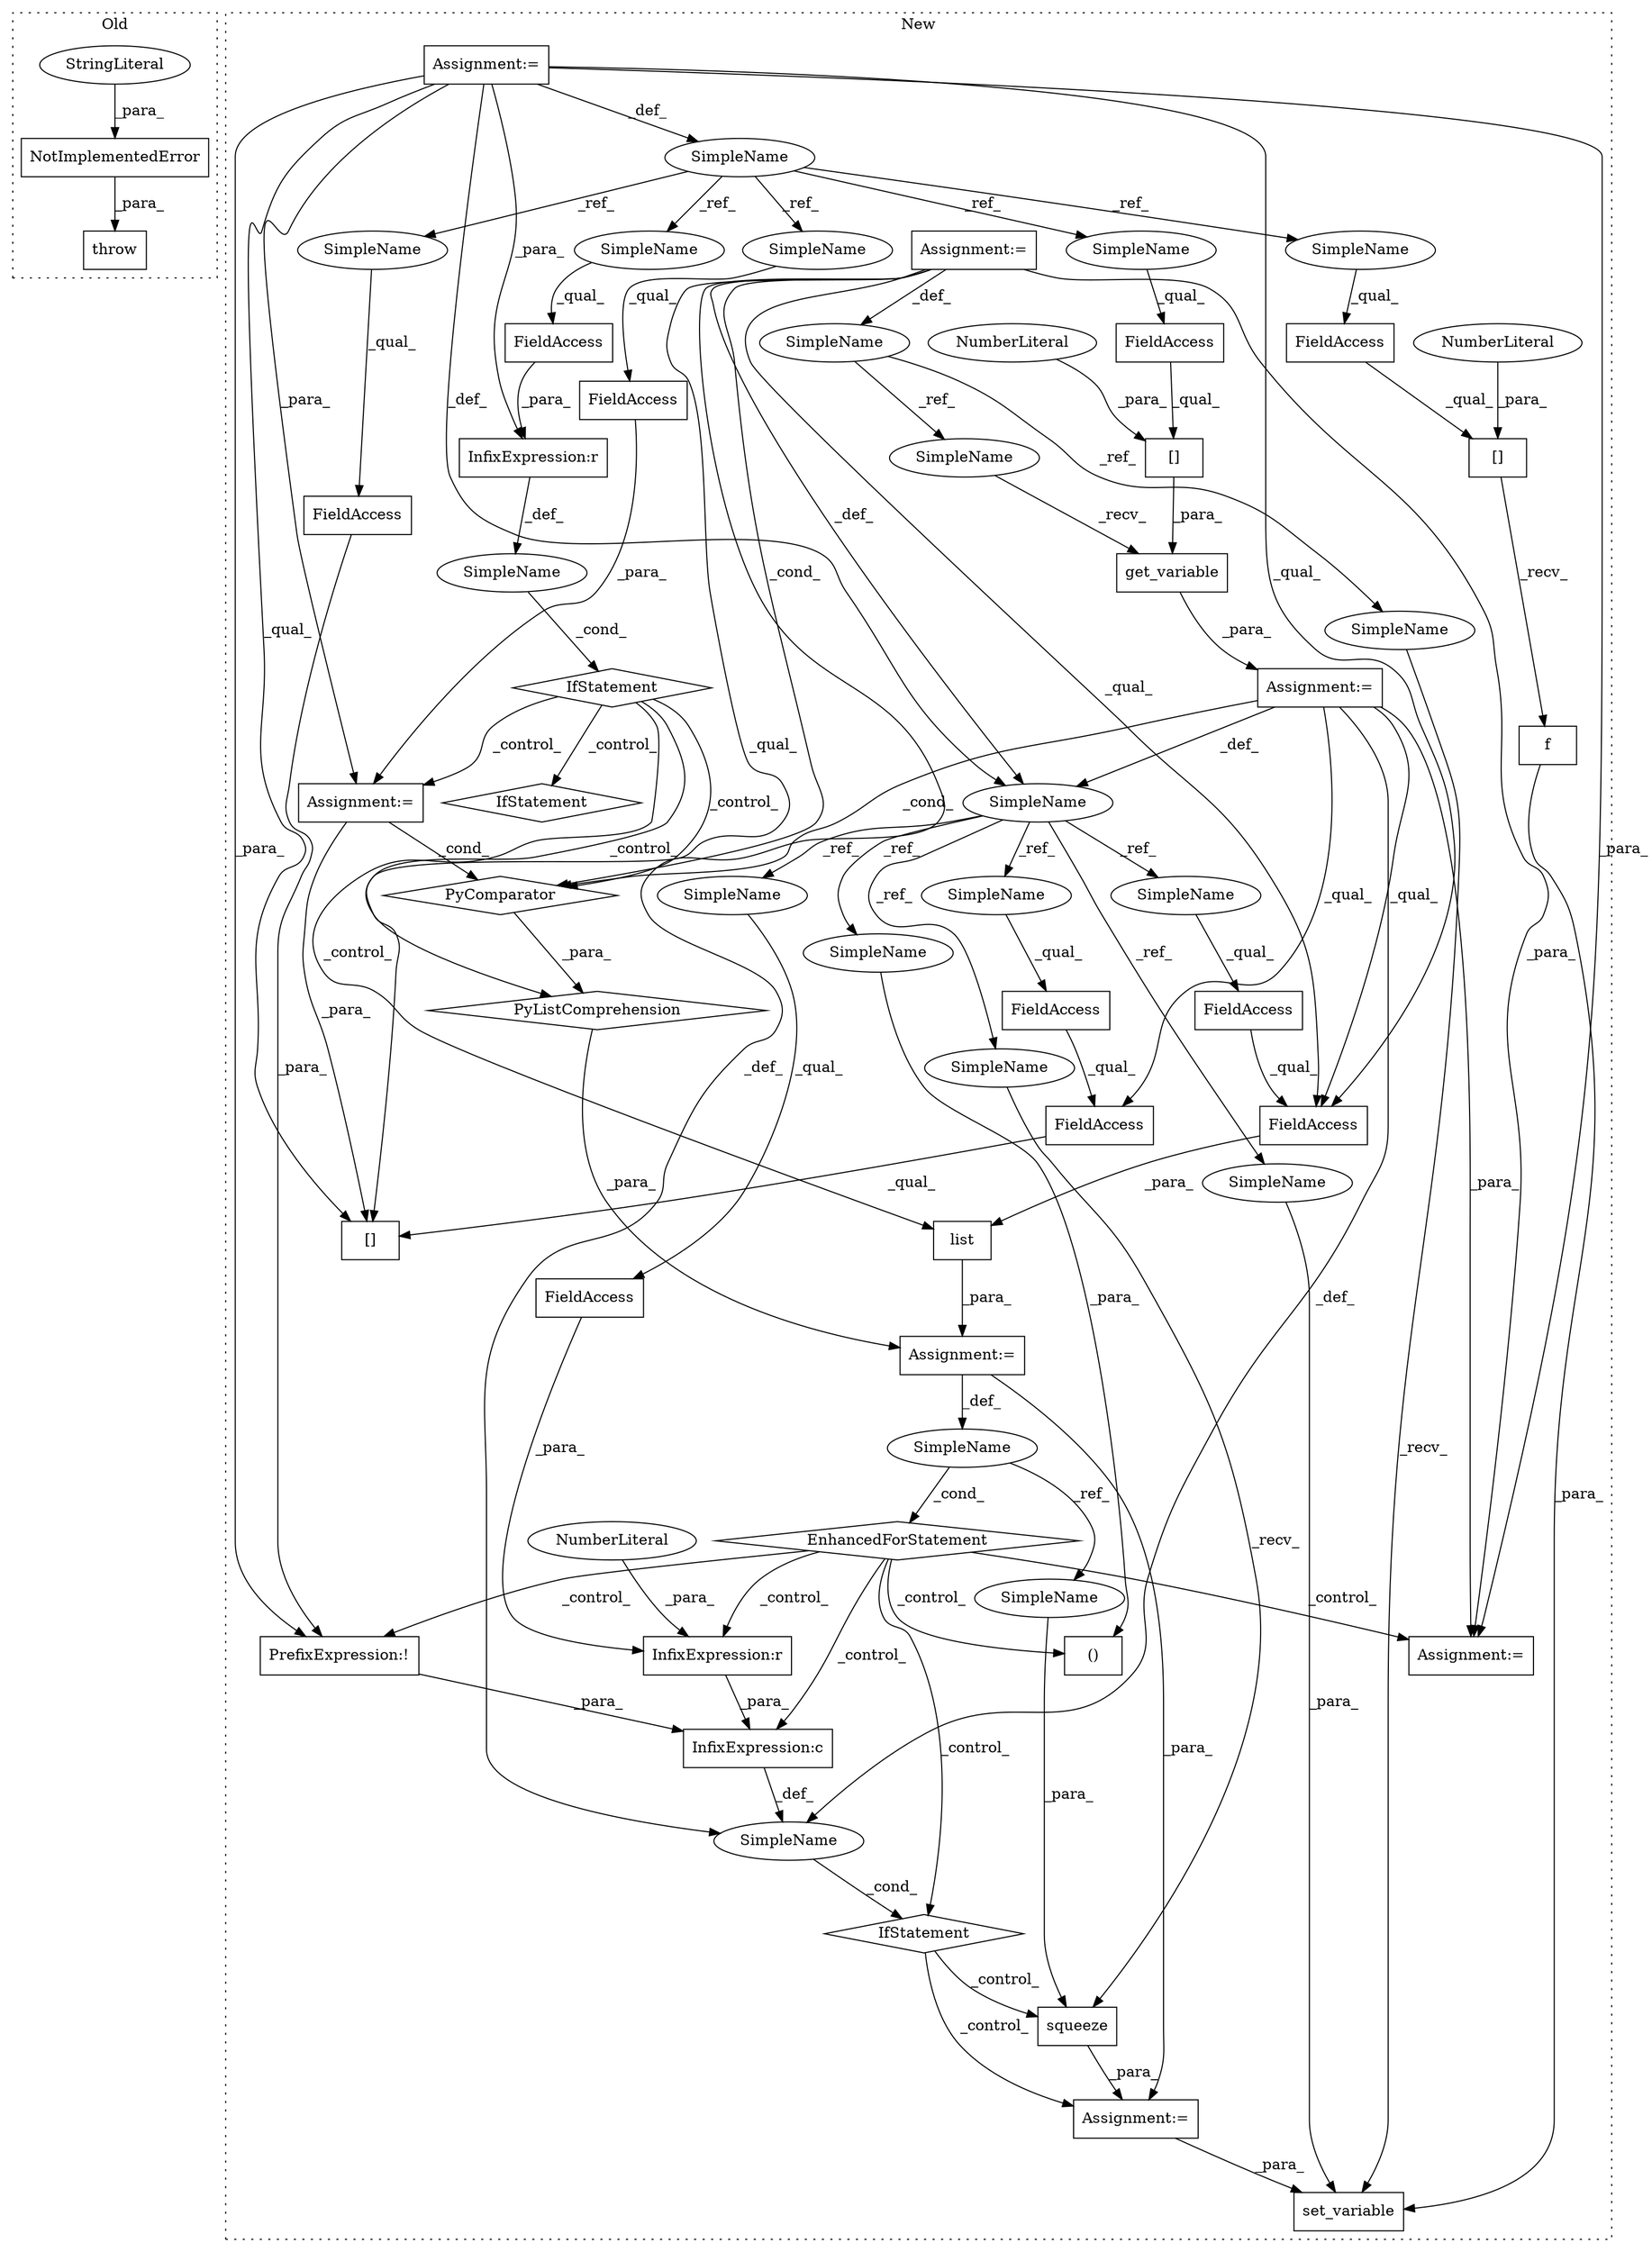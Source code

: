 digraph G {
subgraph cluster0 {
1 [label="NotImplementedError" a="32" s="7736,7797" l="20,1" shape="box"];
3 [label="StringLiteral" a="45" s="7756" l="41" shape="ellipse"];
5 [label="throw" a="53" s="7730" l="6" shape="box"];
label = "Old";
style="dotted";
}
subgraph cluster1 {
2 [label="list" a="32" s="7946,7963" l="5,1" shape="box"];
4 [label="Assignment:=" a="7" s="7859,8079" l="53,2" shape="box"];
6 [label="Assignment:=" a="7" s="7787" l="9" shape="box"];
7 [label="Assignment:=" a="7" s="7814" l="1" shape="box"];
8 [label="set_variable" a="32" s="8230,8264" l="13,1" shape="box"];
9 [label="FieldAccess" a="22" s="7978" l="7" shape="box"];
10 [label="FieldAccess" a="22" s="7978" l="12" shape="box"];
11 [label="FieldAccess" a="22" s="7951" l="7" shape="box"];
12 [label="SimpleName" a="42" s="7787" l="9" shape="ellipse"];
13 [label="get_variable" a="32" s="7825,7852" l="13,1" shape="box"];
14 [label="[]" a="2" s="7838,7851" l="12,1" shape="box"];
15 [label="FieldAccess" a="22" s="7838" l="11" shape="box"];
16 [label="NumberLiteral" a="34" s="7850" l="1" shape="ellipse"];
17 [label="f" a="32" s="8259" l="3" shape="box"];
18 [label="[]" a="2" s="8243,8257" l="13,1" shape="box"];
19 [label="FieldAccess" a="22" s="8243" l="12" shape="box"];
20 [label="NumberLiteral" a="34" s="8256" l="1" shape="ellipse"];
21 [label="SimpleName" a="42" s="7739" l="4" shape="ellipse"];
22 [label="FieldAccess" a="22" s="7925" l="9" shape="box"];
23 [label="FieldAccess" a="22" s="8058" l="9" shape="box"];
24 [label="FieldAccess" a="22" s="8142" l="13" shape="box"];
25 [label="PrefixExpression:!" a="38" s="8141" l="1" shape="box"];
26 [label="SimpleName" a="42" s="7916" l="4" shape="ellipse"];
27 [label="InfixExpression:c" a="27" s="8155" l="4" shape="box"];
28 [label="()" a="106" s="8096" l="25" shape="box"];
29 [label="squeeze" a="32" s="8187,8199" l="8,1" shape="box"];
30 [label="[]" a="2" s="7978,7992" l="13,1" shape="box"];
31 [label="EnhancedForStatement" a="70" s="7859,8079" l="53,2" shape="diamond"];
32 [label="SimpleName" a="42" s="" l="" shape="ellipse"];
33 [label="PyListComprehension" a="109" s="7978" l="106" shape="diamond"];
34 [label="PyComparator" a="113" s="8051" l="25" shape="diamond"];
35 [label="InfixExpression:r" a="27" s="7934" l="4" shape="box"];
36 [label="InfixExpression:r" a="27" s="8166" l="3" shape="box"];
37 [label="NumberLiteral" a="34" s="8169" l="1" shape="ellipse"];
38 [label="FieldAccess" a="22" s="8160" l="6" shape="box"];
39 [label="FieldAccess" a="22" s="7951" l="12" shape="box"];
40 [label="SimpleName" a="42" s="" l="" shape="ellipse"];
41 [label="IfStatement" a="25" s="8137,8171" l="4,2" shape="diamond"];
42 [label="SimpleName" a="42" s="7813" l="1" shape="ellipse"];
43 [label="IfStatement" a="25" s="8051" l="25" shape="diamond"];
44 [label="Assignment:=" a="7" s="8184" l="1" shape="box"];
45 [label="IfStatement" a="25" s="7943" l="3" shape="diamond"];
46 [label="Assignment:=" a="7" s="7739" l="4" shape="box"];
47 [label="Assignment:=" a="7" s="8121" l="2" shape="box"];
48 [label="Assignment:=" a="7" s="8051" l="25" shape="box"];
49 [label="SimpleName" a="42" s="8120" l="1" shape="ellipse"];
50 [label="SimpleName" a="42" s="8160" l="1" shape="ellipse"];
51 [label="SimpleName" a="42" s="8185" l="1" shape="ellipse"];
52 [label="SimpleName" a="42" s="7951" l="1" shape="ellipse"];
53 [label="SimpleName" a="42" s="8263" l="1" shape="ellipse"];
54 [label="SimpleName" a="42" s="7978" l="1" shape="ellipse"];
55 [label="SimpleName" a="42" s="7838" l="4" shape="ellipse"];
56 [label="SimpleName" a="42" s="8058" l="4" shape="ellipse"];
57 [label="SimpleName" a="42" s="7925" l="4" shape="ellipse"];
58 [label="SimpleName" a="42" s="8243" l="4" shape="ellipse"];
59 [label="SimpleName" a="42" s="8142" l="4" shape="ellipse"];
60 [label="SimpleName" a="42" s="8220" l="9" shape="ellipse"];
61 [label="SimpleName" a="42" s="7815" l="9" shape="ellipse"];
62 [label="SimpleName" a="42" s="8195" l="4" shape="ellipse"];
label = "New";
style="dotted";
}
1 -> 5 [label="_para_"];
2 -> 4 [label="_para_"];
3 -> 1 [label="_para_"];
4 -> 44 [label="_para_"];
4 -> 26 [label="_def_"];
6 -> 42 [label="_def_"];
6 -> 34 [label="_cond_"];
6 -> 30 [label="_qual_"];
6 -> 47 [label="_para_"];
6 -> 40 [label="_def_"];
6 -> 12 [label="_def_"];
6 -> 39 [label="_qual_"];
7 -> 40 [label="_def_"];
7 -> 42 [label="_def_"];
7 -> 34 [label="_cond_"];
7 -> 39 [label="_qual_"];
7 -> 47 [label="_para_"];
7 -> 10 [label="_qual_"];
9 -> 10 [label="_qual_"];
10 -> 30 [label="_qual_"];
11 -> 39 [label="_qual_"];
12 -> 61 [label="_ref_"];
12 -> 60 [label="_ref_"];
13 -> 7 [label="_para_"];
14 -> 13 [label="_para_"];
15 -> 14 [label="_qual_"];
16 -> 14 [label="_para_"];
17 -> 8 [label="_para_"];
18 -> 17 [label="_recv_"];
19 -> 18 [label="_qual_"];
20 -> 18 [label="_para_"];
21 -> 55 [label="_ref_"];
21 -> 57 [label="_ref_"];
21 -> 56 [label="_ref_"];
21 -> 58 [label="_ref_"];
21 -> 59 [label="_ref_"];
22 -> 35 [label="_para_"];
23 -> 48 [label="_para_"];
24 -> 25 [label="_para_"];
25 -> 27 [label="_para_"];
26 -> 62 [label="_ref_"];
26 -> 31 [label="_cond_"];
27 -> 40 [label="_def_"];
29 -> 44 [label="_para_"];
31 -> 47 [label="_control_"];
31 -> 25 [label="_control_"];
31 -> 28 [label="_control_"];
31 -> 36 [label="_control_"];
31 -> 27 [label="_control_"];
31 -> 41 [label="_control_"];
32 -> 45 [label="_cond_"];
33 -> 4 [label="_para_"];
34 -> 33 [label="_para_"];
35 -> 32 [label="_def_"];
36 -> 27 [label="_para_"];
37 -> 36 [label="_para_"];
38 -> 36 [label="_para_"];
39 -> 2 [label="_para_"];
40 -> 41 [label="_cond_"];
41 -> 29 [label="_control_"];
41 -> 44 [label="_control_"];
42 -> 49 [label="_ref_"];
42 -> 54 [label="_ref_"];
42 -> 52 [label="_ref_"];
42 -> 53 [label="_ref_"];
42 -> 51 [label="_ref_"];
42 -> 50 [label="_ref_"];
44 -> 8 [label="_para_"];
45 -> 33 [label="_control_"];
45 -> 34 [label="_control_"];
45 -> 2 [label="_control_"];
45 -> 43 [label="_control_"];
45 -> 48 [label="_control_"];
46 -> 42 [label="_def_"];
46 -> 30 [label="_qual_"];
46 -> 39 [label="_qual_"];
46 -> 25 [label="_para_"];
46 -> 47 [label="_para_"];
46 -> 21 [label="_def_"];
46 -> 48 [label="_para_"];
46 -> 35 [label="_para_"];
48 -> 30 [label="_para_"];
48 -> 34 [label="_cond_"];
49 -> 28 [label="_para_"];
50 -> 38 [label="_qual_"];
51 -> 29 [label="_recv_"];
52 -> 11 [label="_qual_"];
53 -> 8 [label="_para_"];
54 -> 9 [label="_qual_"];
55 -> 15 [label="_qual_"];
56 -> 23 [label="_qual_"];
57 -> 22 [label="_qual_"];
58 -> 19 [label="_qual_"];
59 -> 24 [label="_qual_"];
60 -> 8 [label="_recv_"];
61 -> 13 [label="_recv_"];
62 -> 29 [label="_para_"];
}